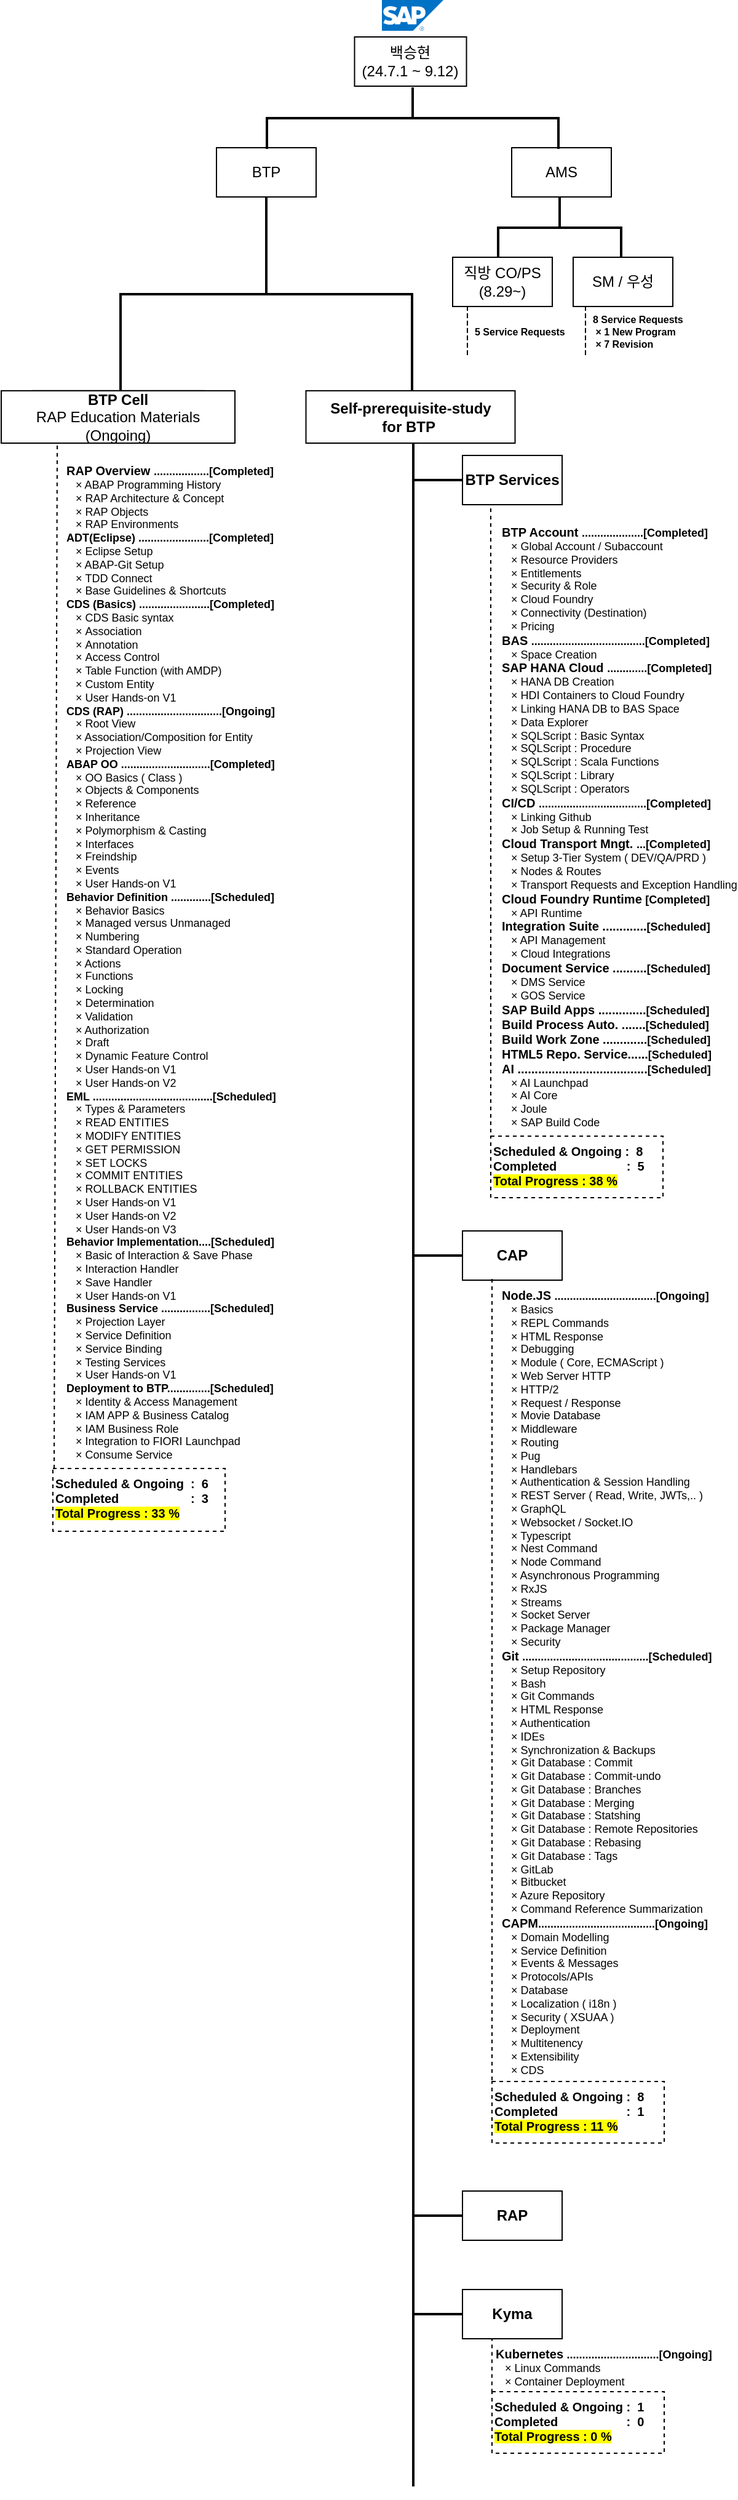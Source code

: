 <mxfile version="24.7.13">
  <diagram name="페이지-1" id="6aw2M1E4y64dNc1100PF">
    <mxGraphModel dx="1195" dy="643" grid="1" gridSize="10" guides="1" tooltips="1" connect="1" arrows="1" fold="1" page="1" pageScale="1" pageWidth="827" pageHeight="1169" math="0" shadow="0">
      <root>
        <mxCell id="0" />
        <mxCell id="1" parent="0" />
        <mxCell id="C9ntUFuA4X-yzAEyJdpu-21" value="백승현&lt;br&gt;(24.7.1 ~ 9.12)" style="html=1;whiteSpace=wrap;" parent="1" vertex="1">
          <mxGeometry x="352.25" y="90" width="91" height="40" as="geometry" />
        </mxCell>
        <mxCell id="C9ntUFuA4X-yzAEyJdpu-23" value="AMS" style="html=1;whiteSpace=wrap;" parent="1" vertex="1">
          <mxGeometry x="480" y="180" width="81" height="40" as="geometry" />
        </mxCell>
        <mxCell id="C9ntUFuA4X-yzAEyJdpu-24" value="BTP" style="html=1;whiteSpace=wrap;" parent="1" vertex="1">
          <mxGeometry x="240" y="180" width="81" height="40" as="geometry" />
        </mxCell>
        <mxCell id="C9ntUFuA4X-yzAEyJdpu-25" value="" style="strokeWidth=2;html=1;shape=mxgraph.flowchart.annotation_2;align=left;labelPosition=right;pointerEvents=1;rotation=90;" parent="1" vertex="1">
          <mxGeometry x="374.5" y="37.5" width="50" height="237" as="geometry" />
        </mxCell>
        <mxCell id="C9ntUFuA4X-yzAEyJdpu-28" value="" style="strokeWidth=2;html=1;shape=mxgraph.flowchart.annotation_2;align=left;labelPosition=right;pointerEvents=1;rotation=90;" parent="1" vertex="1">
          <mxGeometry x="494" y="195" width="50" height="100" as="geometry" />
        </mxCell>
        <mxCell id="C9ntUFuA4X-yzAEyJdpu-29" value="직방 CO/PS&lt;br&gt;(8.29~)" style="html=1;whiteSpace=wrap;" parent="1" vertex="1">
          <mxGeometry x="432" y="269" width="81" height="40" as="geometry" />
        </mxCell>
        <mxCell id="C9ntUFuA4X-yzAEyJdpu-30" value="SM / 우성" style="html=1;whiteSpace=wrap;" parent="1" vertex="1">
          <mxGeometry x="530" y="269" width="81" height="40" as="geometry" />
        </mxCell>
        <mxCell id="C9ntUFuA4X-yzAEyJdpu-40" value="" style="strokeWidth=2;html=1;shape=mxgraph.flowchart.annotation_2;align=left;labelPosition=right;pointerEvents=1;rotation=90;points=[[0,0.5,0,0,0],[0.5,0,0,0,0],[0.5,0.5,0,0,0],[0.5,1,0,0,0],[1,0,0,0,0],[1,1,0,0,0]];" parent="1" vertex="1">
          <mxGeometry x="201.44" y="180.44" width="158.12" height="237" as="geometry" />
        </mxCell>
        <mxCell id="C9ntUFuA4X-yzAEyJdpu-41" value="&lt;b&gt;BTP Cell&lt;/b&gt;&lt;br&gt;RAP Education Materials" style="html=1;whiteSpace=wrap;" parent="1" vertex="1">
          <mxGeometry x="90" y="377.44" width="140" height="40" as="geometry" />
        </mxCell>
        <mxCell id="C9ntUFuA4X-yzAEyJdpu-44" value="5 Service Requests" style="shape=partialRectangle;fillColor=none;align=left;verticalAlign=middle;strokeColor=none;spacingLeft=34;rotatable=0;points=[[0,0.5],[1,0.5]];portConstraint=eastwest;dropTarget=0;fontSize=8;fontStyle=1" parent="1" vertex="1">
          <mxGeometry x="414" y="309" width="90" height="41" as="geometry" />
        </mxCell>
        <mxCell id="C9ntUFuA4X-yzAEyJdpu-45" value="" style="shape=partialRectangle;top=0;left=0;bottom=0;fillColor=none;stokeWidth=1;dashed=1;align=left;verticalAlign=middle;spacingLeft=4;spacingRight=4;overflow=hidden;rotatable=0;points=[];portConstraint=eastwest;part=1;" parent="C9ntUFuA4X-yzAEyJdpu-44" vertex="1" connectable="0">
          <mxGeometry width="30" height="41" as="geometry" />
        </mxCell>
        <mxCell id="C9ntUFuA4X-yzAEyJdpu-46" value="8 Service Requests &#xa; × 1 New Program&#xa; × 7 Revision" style="shape=partialRectangle;fillColor=none;align=left;verticalAlign=middle;strokeColor=none;spacingLeft=34;rotatable=0;points=[[0,0.5],[1,0.5]];portConstraint=eastwest;dropTarget=0;fontSize=8;fontStyle=1" parent="1" vertex="1">
          <mxGeometry x="510" y="309" width="90" height="41" as="geometry" />
        </mxCell>
        <mxCell id="C9ntUFuA4X-yzAEyJdpu-47" value="" style="shape=partialRectangle;top=0;left=0;bottom=0;fillColor=none;stokeWidth=1;dashed=1;align=left;verticalAlign=middle;spacingLeft=4;spacingRight=4;overflow=hidden;rotatable=0;points=[];portConstraint=eastwest;part=1;" parent="C9ntUFuA4X-yzAEyJdpu-46" vertex="1" connectable="0">
          <mxGeometry width="30" height="41" as="geometry" />
        </mxCell>
        <mxCell id="C9ntUFuA4X-yzAEyJdpu-54" value="" style="endArrow=none;dashed=1;html=1;strokeWidth=1;rounded=0;entryX=0.352;entryY=0.096;entryDx=0;entryDy=0;entryPerimeter=0;" parent="1" edge="1">
          <mxGeometry width="50" height="50" relative="1" as="geometry">
            <mxPoint x="108" y="1253.013" as="sourcePoint" />
            <mxPoint x="110.65" y="380.0" as="targetPoint" />
          </mxGeometry>
        </mxCell>
        <mxCell id="C9ntUFuA4X-yzAEyJdpu-55" value="&lt;span style=&quot;font-size: 10px; text-wrap: nowrap;&quot;&gt;&lt;b&gt;RAP Overview&amp;nbsp;&lt;/b&gt;&lt;/span&gt;&lt;span style=&quot;text-wrap: nowrap; background-color: initial;&quot;&gt;&lt;b&gt;..................[Completed&lt;/b&gt;&lt;/span&gt;&lt;span style=&quot;text-wrap: nowrap; background-color: initial;&quot;&gt;&lt;b&gt;]&lt;/b&gt;&lt;/span&gt;&lt;span style=&quot;font-size: 9px; text-wrap: nowrap;&quot;&gt;&lt;b&gt;&amp;nbsp;&lt;/b&gt; &amp;nbsp;&lt;br&gt;&amp;nbsp; &amp;nbsp;× ABAP Programming History&lt;/span&gt;&lt;br style=&quot;padding: 0px; margin: 0px; font-size: 9px; text-wrap: nowrap;&quot;&gt;&lt;span style=&quot;font-size: 9px; text-wrap: nowrap;&quot;&gt;&amp;nbsp; &amp;nbsp;× RAP Architecture &amp;amp; Concept&lt;br&gt;&lt;/span&gt;&lt;div&gt;&lt;span style=&quot;text-wrap: nowrap; background-color: initial;&quot;&gt;&amp;nbsp; &amp;nbsp;×&lt;/span&gt;&lt;span style=&quot;text-wrap: nowrap; background-color: initial;&quot;&gt;&amp;nbsp;RAP Objects&lt;/span&gt;&lt;span style=&quot;font-size: 9px; text-wrap: nowrap;&quot;&gt;&amp;nbsp;&lt;br&gt;&lt;/span&gt;&lt;span style=&quot;text-wrap: nowrap;&quot;&gt;&amp;nbsp; &amp;nbsp;× RAP Environments&lt;/span&gt;&lt;span style=&quot;font-size: 9px; text-wrap: nowrap;&quot;&gt;&amp;nbsp;&lt;br&gt;&lt;b&gt;ADT(Eclipse)&amp;nbsp;&lt;/b&gt;&lt;/span&gt;&lt;span style=&quot;text-wrap: nowrap; background-color: initial;&quot;&gt;&lt;b&gt;.......................[Completed&lt;/b&gt;&lt;/span&gt;&lt;span style=&quot;text-wrap: nowrap; background-color: initial;&quot;&gt;&lt;b&gt;]&lt;/b&gt;&lt;/span&gt;&lt;span style=&quot;font-size: 9px; text-wrap: nowrap;&quot;&gt;&lt;br&gt;&lt;/span&gt;&lt;span style=&quot;text-wrap: nowrap; background-color: initial;&quot;&gt;&amp;nbsp; &amp;nbsp;×&lt;/span&gt;&lt;span style=&quot;text-wrap: nowrap; background-color: initial;&quot;&gt;&amp;nbsp;Eclipse Setup&lt;/span&gt;&lt;span style=&quot;text-wrap: nowrap;&quot;&gt;&lt;br&gt;&lt;/span&gt;&lt;span style=&quot;text-wrap: nowrap;&quot;&gt;&amp;nbsp; &amp;nbsp;× ABAP-Git Setup&lt;br&gt;&lt;/span&gt;&lt;span style=&quot;text-wrap: nowrap; background-color: initial;&quot;&gt;&amp;nbsp; &amp;nbsp;×&lt;/span&gt;&lt;span style=&quot;text-wrap: nowrap; background-color: initial;&quot;&gt;&amp;nbsp;TDD Connect&lt;br&gt;&lt;/span&gt;&lt;span style=&quot;text-wrap: nowrap; background-color: initial;&quot;&gt;&amp;nbsp; &amp;nbsp;×&lt;/span&gt;&lt;span style=&quot;text-wrap: nowrap; background-color: initial;&quot;&gt;&amp;nbsp;Base Guidelines &amp;amp; Shortcuts&lt;/span&gt;&lt;span style=&quot;font-size: 9px; text-wrap: nowrap;&quot;&gt;&lt;br&gt;&lt;/span&gt;&lt;/div&gt;&lt;div&gt;&lt;span style=&quot;text-wrap: nowrap;&quot;&gt;&lt;b&gt;CDS (Basics)&amp;nbsp;&lt;/b&gt;&lt;/span&gt;&lt;span style=&quot;background-color: initial; text-wrap: nowrap;&quot;&gt;&lt;b&gt;.......................[Completed&lt;/b&gt;&lt;/span&gt;&lt;span style=&quot;background-color: initial; text-wrap: nowrap;&quot;&gt;&lt;b&gt;]&lt;/b&gt;&lt;/span&gt;&lt;span style=&quot;text-wrap: nowrap; background-color: initial;&quot;&gt;&lt;br&gt;&lt;/span&gt;&lt;/div&gt;&lt;div&gt;&lt;span style=&quot;text-wrap: nowrap; background-color: initial;&quot;&gt;&amp;nbsp; &amp;nbsp;×&amp;nbsp;&lt;/span&gt;&lt;span style=&quot;background-color: initial; text-wrap: nowrap;&quot;&gt;CDS Basic syntax&lt;/span&gt;&lt;/div&gt;&lt;div&gt;&lt;span style=&quot;text-wrap: nowrap; background-color: initial;&quot;&gt;&amp;nbsp; &amp;nbsp;×&lt;/span&gt;&lt;span style=&quot;text-wrap: nowrap; background-color: initial;&quot;&gt;&amp;nbsp;Association&lt;/span&gt;&lt;span style=&quot;text-wrap: nowrap; background-color: initial;&quot;&gt;&lt;br&gt;&lt;/span&gt;&lt;/div&gt;&lt;div&gt;&lt;span style=&quot;text-wrap: nowrap; background-color: initial;&quot;&gt;&amp;nbsp; &amp;nbsp;×&lt;/span&gt;&lt;span style=&quot;text-wrap: nowrap; background-color: initial;&quot;&gt;&amp;nbsp;Annotation&lt;/span&gt;&lt;span style=&quot;text-wrap: nowrap; background-color: initial;&quot;&gt;&lt;br&gt;&lt;/span&gt;&lt;/div&gt;&lt;div&gt;&lt;span style=&quot;text-wrap: nowrap; background-color: initial;&quot;&gt;&amp;nbsp; &amp;nbsp;×&lt;/span&gt;&lt;span style=&quot;text-wrap: nowrap; background-color: initial;&quot;&gt;&amp;nbsp;Access Control&lt;/span&gt;&lt;span style=&quot;text-wrap: nowrap; background-color: initial;&quot;&gt;&lt;br&gt;&lt;/span&gt;&lt;/div&gt;&lt;div&gt;&lt;span style=&quot;text-wrap: nowrap; background-color: initial;&quot;&gt;&amp;nbsp; &amp;nbsp;×&lt;/span&gt;&lt;span style=&quot;text-wrap: nowrap; background-color: initial;&quot;&gt;&amp;nbsp;Table Function (with AMDP)&lt;/span&gt;&lt;span style=&quot;text-wrap: nowrap; background-color: initial;&quot;&gt;&lt;br&gt;&lt;/span&gt;&lt;/div&gt;&lt;div&gt;&lt;span style=&quot;text-wrap: nowrap; background-color: initial;&quot;&gt;&amp;nbsp; &amp;nbsp;×&lt;/span&gt;&lt;span style=&quot;text-wrap: nowrap; background-color: initial;&quot;&gt;&amp;nbsp;Custom Entity&lt;/span&gt;&lt;span style=&quot;text-wrap: nowrap; background-color: initial;&quot;&gt;&lt;br&gt;&lt;/span&gt;&lt;/div&gt;&lt;div&gt;&lt;span style=&quot;text-wrap: nowrap;&quot;&gt;&amp;nbsp; &amp;nbsp;× User Hands-on V1&lt;/span&gt;&lt;span style=&quot;text-wrap: nowrap; background-color: initial;&quot;&gt;&lt;br&gt;&lt;/span&gt;&lt;/div&gt;&lt;div&gt;&lt;span style=&quot;text-wrap: nowrap;&quot;&gt;&lt;b&gt;CDS (RAP)&amp;nbsp;&lt;/b&gt;&lt;/span&gt;&lt;span style=&quot;background-color: initial; text-wrap: nowrap;&quot;&gt;&lt;b&gt;...............................[Ongoing&lt;/b&gt;&lt;/span&gt;&lt;span style=&quot;background-color: initial; text-wrap: nowrap;&quot;&gt;&lt;b&gt;]&lt;/b&gt;&lt;/span&gt;&lt;span style=&quot;text-wrap: nowrap; background-color: initial;&quot;&gt;&lt;br&gt;&lt;/span&gt;&lt;/div&gt;&lt;div&gt;&lt;span style=&quot;text-wrap: nowrap;&quot;&gt;&amp;nbsp; &amp;nbsp;× Root View&lt;/span&gt;&lt;span style=&quot;text-wrap: nowrap;&quot;&gt;&lt;br&gt;&lt;/span&gt;&lt;/div&gt;&lt;div&gt;&lt;span style=&quot;text-wrap: nowrap;&quot;&gt;&amp;nbsp; &amp;nbsp;× Association/Composition for Entity&lt;/span&gt;&lt;span style=&quot;text-wrap: nowrap;&quot;&gt;&lt;br&gt;&lt;/span&gt;&lt;/div&gt;&lt;div&gt;&lt;span style=&quot;text-wrap: nowrap;&quot;&gt;&amp;nbsp; &amp;nbsp;× Projection View&lt;/span&gt;&lt;/div&gt;&lt;div&gt;&lt;span style=&quot;text-wrap: nowrap;&quot;&gt;&lt;b&gt;ABAP OO&amp;nbsp;&lt;/b&gt;&lt;/span&gt;&lt;span style=&quot;background-color: initial; text-wrap: nowrap;&quot;&gt;&lt;b&gt;.............................[Completed&lt;/b&gt;&lt;/span&gt;&lt;span style=&quot;background-color: initial; text-wrap: nowrap;&quot;&gt;&lt;b&gt;]&lt;/b&gt;&lt;/span&gt;&lt;/div&gt;&lt;div&gt;&lt;span style=&quot;text-wrap: nowrap;&quot;&gt;&amp;nbsp; &amp;nbsp;× OO Basics ( Class )&lt;/span&gt;&lt;/div&gt;&lt;div&gt;&lt;span style=&quot;text-wrap: nowrap;&quot;&gt;&amp;nbsp; &amp;nbsp;× Objects &amp;amp; Components&lt;/span&gt;&lt;span style=&quot;text-wrap: nowrap;&quot;&gt;&lt;br&gt;&lt;/span&gt;&lt;/div&gt;&lt;div&gt;&lt;span style=&quot;text-wrap: nowrap;&quot;&gt;&amp;nbsp; &amp;nbsp;× Reference&lt;/span&gt;&lt;span style=&quot;text-wrap: nowrap;&quot;&gt;&lt;br&gt;&lt;/span&gt;&lt;/div&gt;&lt;div&gt;&lt;span style=&quot;text-wrap: nowrap;&quot;&gt;&amp;nbsp; &amp;nbsp;× Inheritance&lt;/span&gt;&lt;span style=&quot;text-wrap: nowrap;&quot;&gt;&lt;br&gt;&lt;/span&gt;&lt;/div&gt;&lt;div&gt;&lt;span style=&quot;text-wrap: nowrap;&quot;&gt;&amp;nbsp; &amp;nbsp;× Polymorphism &amp;amp; Casting&lt;/span&gt;&lt;span style=&quot;text-wrap: nowrap;&quot;&gt;&lt;br&gt;&lt;/span&gt;&lt;/div&gt;&lt;div&gt;&lt;span style=&quot;text-wrap: nowrap;&quot;&gt;&amp;nbsp; &amp;nbsp;× Interfaces&lt;/span&gt;&lt;span style=&quot;text-wrap: nowrap;&quot;&gt;&lt;br&gt;&lt;/span&gt;&lt;/div&gt;&lt;div&gt;&lt;span style=&quot;text-wrap: nowrap;&quot;&gt;&amp;nbsp; &amp;nbsp;× Freindship&lt;/span&gt;&lt;span style=&quot;text-wrap: nowrap;&quot;&gt;&lt;br&gt;&lt;/span&gt;&lt;/div&gt;&lt;div&gt;&lt;span style=&quot;text-wrap: nowrap;&quot;&gt;&amp;nbsp; &amp;nbsp;× Events&lt;/span&gt;&lt;/div&gt;&lt;div&gt;&lt;span style=&quot;text-wrap: nowrap;&quot;&gt;&amp;nbsp; &amp;nbsp;× User Hands-on V1&lt;/span&gt;&lt;span style=&quot;text-wrap: nowrap;&quot;&gt;&lt;br&gt;&lt;/span&gt;&lt;/div&gt;&lt;div&gt;&lt;span style=&quot;text-wrap: nowrap;&quot;&gt;&lt;b&gt;Behavior Definition .............[&lt;/b&gt;&lt;/span&gt;&lt;b style=&quot;text-wrap: nowrap;&quot;&gt;Scheduled&lt;/b&gt;&lt;span style=&quot;text-wrap: nowrap;&quot;&gt;&lt;b&gt;]&lt;/b&gt;&lt;/span&gt;&lt;/div&gt;&lt;div&gt;&lt;span style=&quot;text-wrap: nowrap;&quot;&gt;&amp;nbsp; &amp;nbsp;× Behavior Basics&amp;nbsp;&lt;/span&gt;&lt;span style=&quot;text-wrap: nowrap;&quot;&gt;&lt;br&gt;&lt;/span&gt;&lt;/div&gt;&lt;div&gt;&lt;span style=&quot;text-wrap: nowrap;&quot;&gt;&amp;nbsp; &amp;nbsp;× Managed versus Unmanaged&lt;/span&gt;&lt;span style=&quot;text-wrap: nowrap;&quot;&gt;&lt;br&gt;&lt;/span&gt;&lt;/div&gt;&lt;div&gt;&lt;span style=&quot;text-wrap: nowrap;&quot;&gt;&amp;nbsp; &amp;nbsp;× Numbering&lt;/span&gt;&lt;/div&gt;&lt;div&gt;&lt;span style=&quot;text-wrap: nowrap;&quot;&gt;&amp;nbsp; &amp;nbsp;× Standard Operation&lt;/span&gt;&lt;span style=&quot;text-wrap: nowrap;&quot;&gt;&lt;br&gt;&lt;/span&gt;&lt;/div&gt;&lt;div&gt;&lt;span style=&quot;text-wrap: nowrap;&quot;&gt;&amp;nbsp; &amp;nbsp;× Actions&lt;/span&gt;&lt;span style=&quot;text-wrap: nowrap;&quot;&gt;&lt;br&gt;&lt;/span&gt;&lt;/div&gt;&lt;div&gt;&lt;span style=&quot;text-wrap: nowrap;&quot;&gt;&amp;nbsp; &amp;nbsp;× Functions&lt;/span&gt;&lt;span style=&quot;text-wrap: nowrap;&quot;&gt;&lt;br&gt;&lt;/span&gt;&lt;/div&gt;&lt;div&gt;&lt;span style=&quot;text-wrap: nowrap;&quot;&gt;&amp;nbsp; &amp;nbsp;× Locking&lt;/span&gt;&lt;span style=&quot;text-wrap: nowrap;&quot;&gt;&lt;br&gt;&lt;/span&gt;&lt;/div&gt;&lt;div&gt;&lt;span style=&quot;text-wrap: nowrap;&quot;&gt;&amp;nbsp; &amp;nbsp;× Determination&lt;/span&gt;&lt;span style=&quot;text-wrap: nowrap;&quot;&gt;&lt;br&gt;&lt;/span&gt;&lt;/div&gt;&lt;div&gt;&lt;span style=&quot;text-wrap: nowrap;&quot;&gt;&amp;nbsp; &amp;nbsp;× Validation&lt;/span&gt;&lt;span style=&quot;text-wrap: nowrap;&quot;&gt;&lt;br&gt;&lt;/span&gt;&lt;/div&gt;&lt;div&gt;&lt;span style=&quot;text-wrap: nowrap;&quot;&gt;&amp;nbsp; &amp;nbsp;× Authorization&lt;/span&gt;&lt;span style=&quot;text-wrap: nowrap;&quot;&gt;&lt;br&gt;&lt;/span&gt;&lt;/div&gt;&lt;div&gt;&lt;span style=&quot;text-wrap: nowrap;&quot;&gt;&amp;nbsp; &amp;nbsp;× Draft&lt;/span&gt;&lt;span style=&quot;text-wrap: nowrap;&quot;&gt;&lt;br&gt;&lt;/span&gt;&lt;/div&gt;&lt;div&gt;&lt;span style=&quot;text-wrap: nowrap;&quot;&gt;&amp;nbsp; &amp;nbsp;× Dynamic Feature Control&lt;/span&gt;&lt;span style=&quot;text-wrap: nowrap;&quot;&gt;&lt;br&gt;&lt;/span&gt;&lt;/div&gt;&lt;div&gt;&lt;span style=&quot;text-wrap: nowrap;&quot;&gt;&amp;nbsp; &amp;nbsp;× User Hands-on V1&lt;/span&gt;&lt;span style=&quot;text-wrap: nowrap;&quot;&gt;&lt;br&gt;&lt;/span&gt;&lt;/div&gt;&lt;div&gt;&lt;span style=&quot;text-wrap: nowrap;&quot;&gt;&amp;nbsp; &amp;nbsp;× User Hands-on V2&lt;/span&gt;&lt;span style=&quot;text-wrap: nowrap;&quot;&gt;&lt;br&gt;&lt;/span&gt;&lt;/div&gt;&lt;div&gt;&lt;b style=&quot;text-wrap: nowrap;&quot;&gt;EML .......................................[Scheduled]&lt;/b&gt;&lt;span style=&quot;text-wrap: nowrap;&quot;&gt;&lt;br&gt;&lt;/span&gt;&lt;/div&gt;&lt;div&gt;&lt;span style=&quot;text-wrap: nowrap;&quot;&gt;&amp;nbsp; &amp;nbsp;× Types &amp;amp; Parameters&lt;/span&gt;&lt;span style=&quot;text-wrap: nowrap;&quot;&gt;&lt;br&gt;&lt;/span&gt;&lt;/div&gt;&lt;div&gt;&lt;span style=&quot;text-wrap: nowrap;&quot;&gt;&amp;nbsp; &amp;nbsp;× READ ENTITIES&lt;/span&gt;&lt;span style=&quot;text-wrap: nowrap;&quot;&gt;&lt;br&gt;&lt;/span&gt;&lt;/div&gt;&lt;div&gt;&lt;span style=&quot;text-wrap: nowrap;&quot;&gt;&amp;nbsp; &amp;nbsp;× MODIFY ENTITIES&lt;/span&gt;&lt;span style=&quot;text-wrap: nowrap;&quot;&gt;&lt;br&gt;&lt;/span&gt;&lt;/div&gt;&lt;div&gt;&lt;span style=&quot;text-wrap: nowrap;&quot;&gt;&amp;nbsp; &amp;nbsp;× GET PERMISSION&amp;nbsp;&lt;/span&gt;&lt;span style=&quot;text-wrap: nowrap;&quot;&gt;&lt;br&gt;&lt;/span&gt;&lt;/div&gt;&lt;div&gt;&lt;span style=&quot;text-wrap: nowrap;&quot;&gt;&amp;nbsp; &amp;nbsp;× SET LOCKS&amp;nbsp;&lt;/span&gt;&lt;span style=&quot;text-wrap: nowrap;&quot;&gt;&lt;br&gt;&lt;/span&gt;&lt;/div&gt;&lt;div&gt;&lt;span style=&quot;text-wrap: nowrap;&quot;&gt;&amp;nbsp; &amp;nbsp;× COMMIT ENTITIES&lt;/span&gt;&lt;span style=&quot;text-wrap: nowrap;&quot;&gt;&lt;br&gt;&lt;/span&gt;&lt;/div&gt;&lt;div&gt;&lt;span style=&quot;text-wrap: nowrap;&quot;&gt;&amp;nbsp; &amp;nbsp;× ROLLBACK ENTITIES&lt;/span&gt;&lt;span style=&quot;text-wrap: nowrap;&quot;&gt;&lt;br&gt;&lt;/span&gt;&lt;/div&gt;&lt;div&gt;&lt;span style=&quot;text-wrap: nowrap;&quot;&gt;&amp;nbsp; &amp;nbsp;× User Hands-on V1&lt;/span&gt;&lt;span style=&quot;text-wrap: nowrap;&quot;&gt;&lt;br&gt;&lt;/span&gt;&lt;/div&gt;&lt;div&gt;&lt;span style=&quot;text-wrap: nowrap;&quot;&gt;&amp;nbsp; &amp;nbsp;× User Hands-on V2&lt;/span&gt;&lt;/div&gt;&lt;div&gt;&lt;span style=&quot;text-wrap: nowrap; background-color: initial;&quot;&gt;&amp;nbsp; &amp;nbsp;× User Hands-on V3&lt;/span&gt;&lt;/div&gt;&lt;div&gt;&lt;div&gt;&lt;b style=&quot;text-wrap: nowrap;&quot;&gt;Behavior Implementation....[Scheduled]&lt;/b&gt;&lt;span style=&quot;text-wrap: nowrap;&quot;&gt;&lt;br&gt;&lt;/span&gt;&lt;/div&gt;&lt;div&gt;&lt;span style=&quot;text-wrap: nowrap;&quot;&gt;&amp;nbsp; &amp;nbsp;× Basic of Interaction &amp;amp; Save Phase&amp;nbsp;&lt;/span&gt;&lt;/div&gt;&lt;/div&gt;&lt;div&gt;&lt;span style=&quot;text-wrap: nowrap;&quot;&gt;&amp;nbsp; &amp;nbsp;× Interaction Handler&amp;nbsp;&lt;/span&gt;&lt;span style=&quot;text-wrap: nowrap;&quot;&gt;&lt;br&gt;&lt;/span&gt;&lt;/div&gt;&lt;div&gt;&lt;span style=&quot;text-wrap: nowrap;&quot;&gt;&amp;nbsp; &amp;nbsp;× Save Handler&lt;/span&gt;&lt;span style=&quot;text-wrap: nowrap;&quot;&gt;&lt;br&gt;&lt;/span&gt;&lt;/div&gt;&lt;div&gt;&lt;span style=&quot;text-wrap: nowrap;&quot;&gt;&amp;nbsp; &amp;nbsp;× User Hands-on V1&lt;/span&gt;&lt;span style=&quot;text-wrap: nowrap;&quot;&gt;&lt;br&gt;&lt;/span&gt;&lt;/div&gt;&lt;div&gt;&lt;div&gt;&lt;div&gt;&lt;b style=&quot;text-wrap: nowrap;&quot;&gt;Business Service ................[Scheduled]&lt;/b&gt;&lt;span style=&quot;text-wrap: nowrap;&quot;&gt;&lt;br&gt;&lt;/span&gt;&lt;/div&gt;&lt;div&gt;&lt;span style=&quot;text-wrap: nowrap;&quot;&gt;&amp;nbsp; &amp;nbsp;× Projection Layer&amp;nbsp;&lt;/span&gt;&lt;/div&gt;&lt;/div&gt;&lt;/div&gt;&lt;div&gt;&lt;span style=&quot;text-wrap: nowrap;&quot;&gt;&amp;nbsp; &amp;nbsp;× Service Definition&lt;/span&gt;&lt;span style=&quot;text-wrap: nowrap;&quot;&gt;&lt;br&gt;&lt;/span&gt;&lt;/div&gt;&lt;div&gt;&lt;span style=&quot;text-wrap: nowrap;&quot;&gt;&amp;nbsp; &amp;nbsp;× Service Binding&lt;/span&gt;&lt;span style=&quot;text-wrap: nowrap;&quot;&gt;&lt;br&gt;&lt;/span&gt;&lt;/div&gt;&lt;div&gt;&lt;span style=&quot;text-wrap: nowrap;&quot;&gt;&amp;nbsp; &amp;nbsp;× Testing Services&lt;/span&gt;&lt;br&gt;&lt;/div&gt;&lt;div&gt;&lt;span style=&quot;text-wrap: nowrap;&quot;&gt;&amp;nbsp; &amp;nbsp;× User Hands-on V1&lt;/span&gt;&lt;span style=&quot;text-wrap: nowrap;&quot;&gt;&lt;br&gt;&lt;/span&gt;&lt;/div&gt;&lt;div&gt;&lt;b style=&quot;text-wrap: nowrap;&quot;&gt;Deployment to BTP..............[Scheduled]&lt;/b&gt;&lt;span style=&quot;text-wrap: nowrap;&quot;&gt;&lt;br&gt;&lt;/span&gt;&lt;/div&gt;&lt;div&gt;&lt;span style=&quot;text-wrap: nowrap;&quot;&gt;&amp;nbsp;&amp;nbsp;&lt;/span&gt;&lt;span style=&quot;text-wrap: nowrap; background-color: initial;&quot;&gt;&amp;nbsp;× Identity &amp;amp; Access Management&lt;/span&gt;&lt;span style=&quot;text-wrap: nowrap;&quot;&gt;&lt;br&gt;&lt;/span&gt;&lt;/div&gt;&lt;div&gt;&lt;span style=&quot;text-wrap: nowrap;&quot;&gt;&amp;nbsp; &amp;nbsp;× IAM APP &amp;amp; Business Catalog&lt;/span&gt;&lt;span style=&quot;text-wrap: nowrap;&quot;&gt;&lt;br&gt;&lt;/span&gt;&lt;/div&gt;&lt;div&gt;&lt;span style=&quot;text-wrap: nowrap;&quot;&gt;&amp;nbsp; &amp;nbsp;× IAM Business Role&lt;/span&gt;&lt;span style=&quot;text-wrap: nowrap;&quot;&gt;&lt;br&gt;&lt;/span&gt;&lt;/div&gt;&lt;div&gt;&lt;span style=&quot;text-wrap: nowrap;&quot;&gt;&amp;nbsp; &amp;nbsp;× Integration to FIORI Launchpad&lt;/span&gt;&lt;/div&gt;&lt;div&gt;&lt;span style=&quot;text-wrap: nowrap;&quot;&gt;&amp;nbsp; &amp;nbsp;× Consume Service&lt;/span&gt;&lt;span style=&quot;text-wrap: nowrap;&quot;&gt;&lt;br&gt;&lt;/span&gt;&lt;/div&gt;" style="text;html=1;align=left;verticalAlign=top;whiteSpace=wrap;rounded=0;fontSize=9;" parent="1" vertex="1">
          <mxGeometry x="115.97" y="430" width="170" height="820" as="geometry" />
        </mxCell>
        <mxCell id="C9ntUFuA4X-yzAEyJdpu-59" value="&lt;b&gt;BTP Cell&lt;/b&gt;&lt;br&gt;RAP Education Materials (Ongoing)" style="html=1;whiteSpace=wrap;" parent="1" vertex="1">
          <mxGeometry x="65" y="377.44" width="190" height="42.56" as="geometry" />
        </mxCell>
        <mxCell id="C9ntUFuA4X-yzAEyJdpu-42" value="&lt;b&gt;Self-prerequisite-study &lt;br&gt;for BTP&amp;nbsp;&lt;/b&gt;" style="html=1;whiteSpace=wrap;" parent="1" vertex="1">
          <mxGeometry x="312.75" y="377.44" width="170" height="42.56" as="geometry" />
        </mxCell>
        <mxCell id="N-IlC6iHk4Ezfcukmt0L-5" value="" style="endArrow=none;html=1;rounded=0;fontSize=16;strokeWidth=2;" edge="1" parent="1">
          <mxGeometry width="50" height="50" relative="1" as="geometry">
            <mxPoint x="400" y="2080" as="sourcePoint" />
            <mxPoint x="400" y="420" as="targetPoint" />
          </mxGeometry>
        </mxCell>
        <mxCell id="N-IlC6iHk4Ezfcukmt0L-7" value="" style="endArrow=none;html=1;rounded=0;fontSize=16;strokeWidth=2;" edge="1" parent="1">
          <mxGeometry width="50" height="50" relative="1" as="geometry">
            <mxPoint x="400" y="450" as="sourcePoint" />
            <mxPoint x="440" y="450" as="targetPoint" />
          </mxGeometry>
        </mxCell>
        <mxCell id="N-IlC6iHk4Ezfcukmt0L-10" value="&lt;b&gt;BTP Services&lt;/b&gt;" style="html=1;whiteSpace=wrap;" vertex="1" parent="1">
          <mxGeometry x="440" y="430" width="81" height="40" as="geometry" />
        </mxCell>
        <mxCell id="N-IlC6iHk4Ezfcukmt0L-13" value="" style="endArrow=none;dashed=1;html=1;strokeWidth=1;rounded=0;" edge="1" parent="1">
          <mxGeometry width="50" height="50" relative="1" as="geometry">
            <mxPoint x="463" y="980" as="sourcePoint" />
            <mxPoint x="463" y="470" as="targetPoint" />
          </mxGeometry>
        </mxCell>
        <mxCell id="N-IlC6iHk4Ezfcukmt0L-16" value="" style="endArrow=none;html=1;rounded=0;fontSize=16;strokeWidth=2;" edge="1" parent="1">
          <mxGeometry width="50" height="50" relative="1" as="geometry">
            <mxPoint x="400" y="1080" as="sourcePoint" />
            <mxPoint x="440" y="1080" as="targetPoint" />
          </mxGeometry>
        </mxCell>
        <mxCell id="N-IlC6iHk4Ezfcukmt0L-17" value="&lt;b&gt;CAP&lt;/b&gt;" style="html=1;whiteSpace=wrap;" vertex="1" parent="1">
          <mxGeometry x="440" y="1060" width="81" height="40" as="geometry" />
        </mxCell>
        <mxCell id="N-IlC6iHk4Ezfcukmt0L-18" value="&lt;span style=&quot;font-size: 10px; text-wrap: nowrap;&quot;&gt;&lt;b&gt;BTP Account&amp;nbsp;&lt;/b&gt;&lt;/span&gt;&lt;span style=&quot;text-wrap: nowrap; background-color: initial;&quot;&gt;&lt;b&gt;....................[Completed&lt;/b&gt;&lt;/span&gt;&lt;span style=&quot;text-wrap: nowrap; background-color: initial;&quot;&gt;&lt;b&gt;]&lt;/b&gt;&lt;/span&gt;&lt;span style=&quot;font-size: 9px; text-wrap: nowrap;&quot;&gt;&lt;b&gt;&amp;nbsp;&lt;/b&gt; &amp;nbsp;&lt;br&gt;&amp;nbsp; &amp;nbsp;× Global Account / Subaccount&lt;/span&gt;&lt;div&gt;&lt;span style=&quot;text-wrap: nowrap;&quot;&gt;&amp;nbsp; &amp;nbsp;× Resource Providers&lt;/span&gt;&lt;/div&gt;&lt;div&gt;&lt;span style=&quot;text-wrap: nowrap;&quot;&gt;&amp;nbsp; &amp;nbsp;× Entitlements&lt;/span&gt;&lt;span style=&quot;text-wrap: nowrap;&quot;&gt;&lt;br&gt;&lt;/span&gt;&lt;/div&gt;&lt;div&gt;&lt;span style=&quot;text-wrap: nowrap;&quot;&gt;&amp;nbsp; &amp;nbsp;× Security &amp;amp; Role&lt;/span&gt;&lt;span style=&quot;text-wrap: nowrap;&quot;&gt;&lt;br&gt;&lt;/span&gt;&lt;/div&gt;&lt;div&gt;&lt;span style=&quot;text-wrap: nowrap;&quot;&gt;&amp;nbsp; &amp;nbsp;× Cloud Foundry&amp;nbsp;&lt;/span&gt;&lt;span style=&quot;text-wrap: nowrap;&quot;&gt;&lt;br&gt;&lt;/span&gt;&lt;/div&gt;&lt;div&gt;&lt;span style=&quot;text-wrap: nowrap;&quot;&gt;&amp;nbsp; &amp;nbsp;× Connectivity (Destination)&lt;/span&gt;&lt;/div&gt;&lt;div&gt;&lt;span style=&quot;text-wrap: nowrap;&quot;&gt;&amp;nbsp; &amp;nbsp;× Pricing&amp;nbsp;&lt;/span&gt;&lt;span style=&quot;text-wrap: nowrap;&quot;&gt;&lt;br&gt;&lt;/span&gt;&lt;/div&gt;&lt;div&gt;&lt;span style=&quot;text-wrap: nowrap; font-size: 10px;&quot;&gt;&lt;b&gt;BAS&amp;nbsp;&lt;/b&gt;&lt;/span&gt;&lt;span style=&quot;text-wrap: nowrap; background-color: initial;&quot;&gt;&lt;b&gt;.....................................[Completed&lt;/b&gt;&lt;/span&gt;&lt;span style=&quot;text-wrap: nowrap; background-color: initial;&quot;&gt;&lt;b&gt;]&lt;/b&gt;&lt;/span&gt;&lt;span style=&quot;text-wrap: nowrap;&quot;&gt;&lt;b&gt;&amp;nbsp;&lt;/b&gt;&amp;nbsp;&amp;nbsp;&lt;br&gt;&amp;nbsp; &amp;nbsp;× Space Creation&amp;nbsp;&lt;/span&gt;&lt;/div&gt;&lt;span style=&quot;text-wrap: nowrap; font-size: 10px;&quot;&gt;&lt;b&gt;SAP HANA Cloud&amp;nbsp;&lt;/b&gt;&lt;/span&gt;&lt;span style=&quot;text-wrap: nowrap; background-color: initial;&quot;&gt;&lt;b&gt;.............[Completed&lt;/b&gt;&lt;/span&gt;&lt;span style=&quot;text-wrap: nowrap; background-color: initial;&quot;&gt;&lt;b&gt;]&lt;/b&gt;&lt;/span&gt;&lt;span style=&quot;text-wrap: nowrap;&quot;&gt;&lt;b&gt;&amp;nbsp;&lt;/b&gt;&amp;nbsp;&amp;nbsp;&lt;br&gt;&lt;/span&gt;&lt;div&gt;&lt;span style=&quot;text-wrap: nowrap; background-color: initial;&quot;&gt;&amp;nbsp; &amp;nbsp;× HANA DB Creation&lt;/span&gt;&lt;/div&gt;&lt;div&gt;&lt;span style=&quot;text-wrap: nowrap; background-color: initial;&quot;&gt;&amp;nbsp; &amp;nbsp;× HDI Containers to Cloud Foundry&lt;/span&gt;&lt;/div&gt;&lt;div&gt;&lt;span style=&quot;text-wrap: nowrap; background-color: initial;&quot;&gt;&amp;nbsp; &amp;nbsp;× Linking HANA DB to BAS Space&lt;/span&gt;&lt;br&gt;&lt;/div&gt;&lt;div&gt;&lt;span style=&quot;text-wrap: nowrap;&quot;&gt;&amp;nbsp; &amp;nbsp;× Data Explorer&lt;/span&gt;&lt;span style=&quot;text-wrap: nowrap; background-color: initial;&quot;&gt;&lt;br&gt;&lt;/span&gt;&lt;/div&gt;&lt;div&gt;&lt;span style=&quot;text-wrap: nowrap;&quot;&gt;&amp;nbsp; &amp;nbsp;× SQLScript : Basic Syntax&lt;/span&gt;&lt;span style=&quot;text-wrap: nowrap;&quot;&gt;&lt;br&gt;&lt;/span&gt;&lt;/div&gt;&lt;div&gt;&lt;span style=&quot;text-wrap: nowrap;&quot;&gt;&amp;nbsp; &amp;nbsp;× SQLScript : Procedure&lt;/span&gt;&lt;span style=&quot;text-wrap: nowrap;&quot;&gt;&lt;br&gt;&lt;/span&gt;&lt;/div&gt;&lt;div&gt;&lt;span style=&quot;text-wrap: nowrap;&quot;&gt;&amp;nbsp; &amp;nbsp;× SQLScript : Scala Functions&lt;/span&gt;&lt;span style=&quot;text-wrap: nowrap;&quot;&gt;&lt;br&gt;&lt;/span&gt;&lt;/div&gt;&lt;div&gt;&lt;span style=&quot;text-wrap: nowrap;&quot;&gt;&amp;nbsp; &amp;nbsp;× SQLScript : Library&lt;/span&gt;&lt;span style=&quot;text-wrap: nowrap;&quot;&gt;&lt;br&gt;&lt;/span&gt;&lt;/div&gt;&lt;div&gt;&lt;span style=&quot;text-wrap: nowrap;&quot;&gt;&amp;nbsp; &amp;nbsp;× SQLScript : Operators&lt;/span&gt;&lt;span style=&quot;text-wrap: nowrap;&quot;&gt;&lt;br&gt;&lt;/span&gt;&lt;/div&gt;&lt;div&gt;&lt;span style=&quot;text-wrap: nowrap; font-size: 10px;&quot;&gt;&lt;b&gt;CI/CD &lt;/b&gt;&lt;/span&gt;&lt;span style=&quot;text-wrap: nowrap; background-color: initial;&quot;&gt;&lt;b&gt;...................................[Completed&lt;/b&gt;&lt;/span&gt;&lt;span style=&quot;text-wrap: nowrap; background-color: initial;&quot;&gt;&lt;b&gt;]&lt;/b&gt;&lt;/span&gt;&lt;/div&gt;&lt;div&gt;&lt;span style=&quot;text-wrap: nowrap; background-color: initial;&quot;&gt;&amp;nbsp; &amp;nbsp;× Linking Github&lt;/span&gt;&lt;/div&gt;&lt;div&gt;&lt;span style=&quot;text-wrap: nowrap; background-color: initial;&quot;&gt;&amp;nbsp; &amp;nbsp;× Job Setup &amp;amp; Running Test&lt;/span&gt;&lt;/div&gt;&lt;div&gt;&lt;div&gt;&lt;span style=&quot;text-wrap: nowrap; font-size: 10px;&quot;&gt;&lt;b&gt;Cloud Transport Mngt.&amp;nbsp;&lt;/b&gt;&lt;/span&gt;&lt;span style=&quot;text-wrap: nowrap; background-color: initial;&quot;&gt;&lt;b&gt;...[Completed&lt;/b&gt;&lt;/span&gt;&lt;span style=&quot;text-wrap: nowrap; background-color: initial;&quot;&gt;&lt;b&gt;]&lt;/b&gt;&lt;/span&gt;&lt;/div&gt;&lt;/div&gt;&lt;div&gt;&lt;div&gt;&lt;span style=&quot;text-wrap: nowrap; background-color: initial;&quot;&gt;&amp;nbsp; &amp;nbsp;× Setup 3-Tier System ( DEV/QA/PRD )&lt;/span&gt;&lt;/div&gt;&lt;div&gt;&lt;span style=&quot;text-wrap: nowrap; background-color: initial;&quot;&gt;&amp;nbsp; &amp;nbsp;× Nodes &amp;amp; Routes&lt;/span&gt;&lt;/div&gt;&lt;/div&gt;&lt;div&gt;&lt;span style=&quot;text-wrap: nowrap;&quot;&gt;&amp;nbsp; &amp;nbsp;× Transport Requests and Exception Handling&lt;/span&gt;&lt;span style=&quot;text-wrap: nowrap; background-color: initial;&quot;&gt;&lt;br&gt;&lt;/span&gt;&lt;/div&gt;&lt;div&gt;&lt;div&gt;&lt;span style=&quot;text-wrap: nowrap; font-size: 10px;&quot;&gt;&lt;b&gt;Cloud Foundry Runtime&amp;nbsp;&lt;/b&gt;&lt;/span&gt;&lt;span style=&quot;text-wrap: nowrap; background-color: initial;&quot;&gt;&lt;b&gt;[Completed&lt;/b&gt;&lt;/span&gt;&lt;span style=&quot;text-wrap: nowrap; background-color: initial;&quot;&gt;&lt;b&gt;]&lt;/b&gt;&lt;/span&gt;&lt;/div&gt;&lt;div&gt;&lt;span style=&quot;text-wrap: nowrap;&quot;&gt;&amp;nbsp; &amp;nbsp;× API Runtime&lt;/span&gt;&lt;span style=&quot;text-wrap: nowrap; background-color: initial;&quot;&gt;&lt;b&gt;&lt;br&gt;&lt;/b&gt;&lt;/span&gt;&lt;/div&gt;&lt;div&gt;&lt;div&gt;&lt;span style=&quot;text-wrap: nowrap; font-size: 10px;&quot;&gt;&lt;b&gt;Integration Suite .............&lt;/b&gt;&lt;/span&gt;&lt;span style=&quot;text-wrap: nowrap; background-color: initial;&quot;&gt;&lt;b&gt;[Scheduled&lt;/b&gt;&lt;/span&gt;&lt;span style=&quot;text-wrap: nowrap; background-color: initial;&quot;&gt;&lt;b&gt;]&lt;/b&gt;&lt;/span&gt;&lt;/div&gt;&lt;/div&gt;&lt;div&gt;&lt;span style=&quot;text-wrap: nowrap;&quot;&gt;&amp;nbsp; &amp;nbsp;× API Management&lt;/span&gt;&lt;span style=&quot;text-wrap: nowrap; background-color: initial;&quot;&gt;&lt;b&gt;&lt;br&gt;&lt;/b&gt;&lt;/span&gt;&lt;/div&gt;&lt;div&gt;&lt;span style=&quot;text-wrap: nowrap;&quot;&gt;&amp;nbsp; &amp;nbsp;× Cloud Integrations&lt;/span&gt;&lt;span style=&quot;text-wrap: nowrap;&quot;&gt;&lt;br&gt;&lt;/span&gt;&lt;/div&gt;&lt;div&gt;&lt;div&gt;&lt;span style=&quot;text-wrap: nowrap; font-size: 10px;&quot;&gt;&lt;b&gt;Document Service ..........&lt;/b&gt;&lt;/span&gt;&lt;span style=&quot;text-wrap: nowrap; background-color: initial;&quot;&gt;&lt;b&gt;[Scheduled&lt;/b&gt;&lt;/span&gt;&lt;span style=&quot;text-wrap: nowrap; background-color: initial;&quot;&gt;&lt;b&gt;]&lt;/b&gt;&lt;/span&gt;&lt;/div&gt;&lt;div&gt;&lt;span style=&quot;text-wrap: nowrap;&quot;&gt;&amp;nbsp; &amp;nbsp;× DMS Service&lt;/span&gt;&lt;/div&gt;&lt;/div&gt;&lt;div&gt;&lt;span style=&quot;text-wrap: nowrap;&quot;&gt;&amp;nbsp; &amp;nbsp;× GOS Service&lt;/span&gt;&lt;span style=&quot;text-wrap: nowrap;&quot;&gt;&lt;br&gt;&lt;/span&gt;&lt;/div&gt;&lt;div&gt;&lt;div&gt;&lt;span style=&quot;text-wrap: nowrap; font-size: 10px;&quot;&gt;&lt;b&gt;SAP Build Apps ..............&lt;/b&gt;&lt;/span&gt;&lt;span style=&quot;text-wrap: nowrap; background-color: initial;&quot;&gt;&lt;b&gt;[Scheduled&lt;/b&gt;&lt;/span&gt;&lt;span style=&quot;text-wrap: nowrap; background-color: initial;&quot;&gt;&lt;b&gt;]&lt;/b&gt;&lt;/span&gt;&lt;/div&gt;&lt;div&gt;&lt;div&gt;&lt;span style=&quot;text-wrap: nowrap; font-size: 10px;&quot;&gt;&lt;b&gt;Build Process Auto. .......&lt;/b&gt;&lt;/span&gt;&lt;span style=&quot;text-wrap: nowrap; background-color: initial;&quot;&gt;&lt;b&gt;[Scheduled&lt;/b&gt;&lt;/span&gt;&lt;span style=&quot;text-wrap: nowrap; background-color: initial;&quot;&gt;&lt;b&gt;]&lt;/b&gt;&lt;/span&gt;&lt;/div&gt;&lt;div&gt;&lt;div&gt;&lt;span style=&quot;text-wrap: nowrap; font-size: 10px;&quot;&gt;&lt;b&gt;Build Work Zone .............&lt;/b&gt;&lt;/span&gt;&lt;span style=&quot;text-wrap: nowrap; background-color: initial;&quot;&gt;&lt;b&gt;[Scheduled&lt;/b&gt;&lt;/span&gt;&lt;span style=&quot;text-wrap: nowrap; background-color: initial;&quot;&gt;&lt;b&gt;]&lt;/b&gt;&lt;/span&gt;&lt;/div&gt;&lt;div&gt;&lt;div&gt;&lt;span style=&quot;text-wrap: nowrap; font-size: 10px;&quot;&gt;&lt;b&gt;HTML5 Repo. Service......&lt;/b&gt;&lt;/span&gt;&lt;span style=&quot;text-wrap: nowrap; background-color: initial;&quot;&gt;&lt;b&gt;[Scheduled&lt;/b&gt;&lt;/span&gt;&lt;span style=&quot;text-wrap: nowrap; background-color: initial;&quot;&gt;&lt;b&gt;]&lt;/b&gt;&lt;/span&gt;&lt;/div&gt;&lt;/div&gt;&lt;/div&gt;&lt;/div&gt;&lt;/div&gt;&lt;div&gt;&lt;div&gt;&lt;span style=&quot;text-wrap: nowrap; font-size: 10px;&quot;&gt;&lt;b&gt;AI ......................................&lt;/b&gt;&lt;/span&gt;&lt;span style=&quot;text-wrap: nowrap; background-color: initial;&quot;&gt;&lt;b&gt;[Scheduled&lt;/b&gt;&lt;/span&gt;&lt;span style=&quot;text-wrap: nowrap; background-color: initial;&quot;&gt;&lt;b&gt;]&lt;/b&gt;&lt;/span&gt;&lt;/div&gt;&lt;div&gt;&lt;span style=&quot;text-wrap: nowrap;&quot;&gt;&amp;nbsp; &amp;nbsp;× AI Launchpad&lt;/span&gt;&lt;span style=&quot;text-wrap: nowrap; background-color: initial;&quot;&gt;&lt;b&gt;&lt;br&gt;&lt;/b&gt;&lt;/span&gt;&lt;/div&gt;&lt;div&gt;&lt;span style=&quot;text-wrap: nowrap;&quot;&gt;&amp;nbsp; &amp;nbsp;× AI Core&lt;/span&gt;&lt;/div&gt;&lt;/div&gt;&lt;div&gt;&lt;span style=&quot;text-wrap: nowrap;&quot;&gt;&amp;nbsp; &amp;nbsp;× Joule&lt;/span&gt;&lt;span style=&quot;text-wrap: nowrap;&quot;&gt;&lt;br&gt;&lt;/span&gt;&lt;/div&gt;&lt;div&gt;&lt;span style=&quot;text-wrap: nowrap;&quot;&gt;&amp;nbsp; &amp;nbsp;× SAP Build Code&lt;/span&gt;&lt;span style=&quot;text-wrap: nowrap;&quot;&gt;&lt;br&gt;&lt;/span&gt;&lt;/div&gt;&lt;div&gt;&lt;/div&gt;&lt;/div&gt;" style="text;html=1;align=left;verticalAlign=top;whiteSpace=wrap;rounded=0;fontSize=9;" vertex="1" parent="1">
          <mxGeometry x="470" y="480" width="180" height="500" as="geometry" />
        </mxCell>
        <mxCell id="N-IlC6iHk4Ezfcukmt0L-21" value="" style="endArrow=none;dashed=1;html=1;strokeWidth=1;rounded=0;" edge="1" parent="1">
          <mxGeometry width="50" height="50" relative="1" as="geometry">
            <mxPoint x="464" y="1750" as="sourcePoint" />
            <mxPoint x="464" y="1099" as="targetPoint" />
          </mxGeometry>
        </mxCell>
        <mxCell id="N-IlC6iHk4Ezfcukmt0L-22" value="&lt;span style=&quot;font-size: 10px; text-wrap: nowrap;&quot;&gt;&lt;b&gt;Node.JS&amp;nbsp;&lt;/b&gt;&lt;/span&gt;&lt;span style=&quot;text-wrap: nowrap; background-color: initial;&quot;&gt;&lt;b&gt;.................................[Ongoing&lt;/b&gt;&lt;/span&gt;&lt;span style=&quot;text-wrap: nowrap; background-color: initial;&quot;&gt;&lt;b&gt;]&lt;/b&gt;&lt;/span&gt;&lt;span style=&quot;font-size: 9px; text-wrap: nowrap;&quot;&gt;&lt;b&gt;&amp;nbsp;&lt;/b&gt; &amp;nbsp;&lt;br&gt;&amp;nbsp; &amp;nbsp;× Basics&lt;/span&gt;&lt;div&gt;&lt;span style=&quot;text-wrap: nowrap;&quot;&gt;&amp;nbsp; &amp;nbsp;× REPL Commands&lt;/span&gt;&lt;br&gt;&lt;/div&gt;&lt;div&gt;&lt;span style=&quot;text-wrap: nowrap;&quot;&gt;&amp;nbsp; &amp;nbsp;× HTML Response&lt;/span&gt;&lt;span style=&quot;text-wrap: nowrap;&quot;&gt;&lt;br&gt;&lt;/span&gt;&lt;/div&gt;&lt;div&gt;&lt;span style=&quot;text-wrap: nowrap;&quot;&gt;&amp;nbsp; &amp;nbsp;× Debugging&lt;/span&gt;&lt;span style=&quot;text-wrap: nowrap;&quot;&gt;&lt;br&gt;&lt;/span&gt;&lt;/div&gt;&lt;div&gt;&lt;span style=&quot;text-wrap: nowrap;&quot;&gt;&amp;nbsp; &amp;nbsp;× Module ( Core, ECMAScript )&lt;/span&gt;&lt;/div&gt;&lt;div&gt;&lt;span style=&quot;text-wrap: nowrap;&quot;&gt;&amp;nbsp; &amp;nbsp;× Web Server HTTP&lt;/span&gt;&lt;/div&gt;&lt;div&gt;&lt;span style=&quot;text-wrap: nowrap;&quot;&gt;&amp;nbsp; &amp;nbsp;× HTTP/2&lt;/span&gt;&lt;span style=&quot;text-wrap: nowrap;&quot;&gt;&lt;br&gt;&lt;/span&gt;&lt;/div&gt;&lt;div&gt;&lt;span style=&quot;text-wrap: nowrap;&quot;&gt;&amp;nbsp; &amp;nbsp;× Request / Response&lt;/span&gt;&lt;span style=&quot;text-wrap: nowrap;&quot;&gt;&lt;br&gt;&lt;/span&gt;&lt;/div&gt;&lt;div&gt;&lt;span style=&quot;text-wrap: nowrap;&quot;&gt;&amp;nbsp; &amp;nbsp;× Movie Database&lt;/span&gt;&lt;span style=&quot;text-wrap: nowrap;&quot;&gt;&lt;br&gt;&lt;/span&gt;&lt;/div&gt;&lt;div&gt;&lt;span style=&quot;text-wrap: nowrap;&quot;&gt;&amp;nbsp; &amp;nbsp;× Middleware&lt;/span&gt;&lt;span style=&quot;text-wrap: nowrap;&quot;&gt;&lt;br&gt;&lt;/span&gt;&lt;/div&gt;&lt;div&gt;&lt;span style=&quot;text-wrap: nowrap;&quot;&gt;&amp;nbsp; &amp;nbsp;× Routing&lt;/span&gt;&lt;span style=&quot;text-wrap: nowrap;&quot;&gt;&lt;br&gt;&lt;/span&gt;&lt;/div&gt;&lt;div&gt;&lt;span style=&quot;text-wrap: nowrap;&quot;&gt;&amp;nbsp; &amp;nbsp;× Pug&lt;/span&gt;&lt;span style=&quot;text-wrap: nowrap;&quot;&gt;&lt;br&gt;&lt;/span&gt;&lt;/div&gt;&lt;div&gt;&lt;span style=&quot;text-wrap: nowrap;&quot;&gt;&amp;nbsp; &amp;nbsp;× Handlebars&lt;/span&gt;&lt;span style=&quot;text-wrap: nowrap;&quot;&gt;&lt;br&gt;&lt;/span&gt;&lt;/div&gt;&lt;div&gt;&lt;span style=&quot;text-wrap: nowrap;&quot;&gt;&amp;nbsp; &amp;nbsp;× Authentication &amp;amp; Session Handling&lt;/span&gt;&lt;span style=&quot;text-wrap: nowrap;&quot;&gt;&lt;br&gt;&lt;/span&gt;&lt;/div&gt;&lt;div&gt;&lt;span style=&quot;text-wrap: nowrap;&quot;&gt;&amp;nbsp; &amp;nbsp;× REST Server ( Read, Write, JWTs,.. )&amp;nbsp;&lt;/span&gt;&lt;span style=&quot;text-wrap: nowrap;&quot;&gt;&lt;br&gt;&lt;/span&gt;&lt;/div&gt;&lt;div&gt;&lt;span style=&quot;text-wrap: nowrap;&quot;&gt;&amp;nbsp; &amp;nbsp;× GraphQL&amp;nbsp;&lt;/span&gt;&lt;span style=&quot;text-wrap: nowrap;&quot;&gt;&lt;br&gt;&lt;/span&gt;&lt;/div&gt;&lt;div&gt;&lt;span style=&quot;text-wrap: nowrap;&quot;&gt;&amp;nbsp; &amp;nbsp;× Websocket / Socket.IO&lt;/span&gt;&lt;span style=&quot;text-wrap: nowrap;&quot;&gt;&lt;br&gt;&lt;/span&gt;&lt;/div&gt;&lt;div&gt;&lt;span style=&quot;text-wrap: nowrap;&quot;&gt;&amp;nbsp; &amp;nbsp;× Typescript&lt;/span&gt;&lt;span style=&quot;text-wrap: nowrap;&quot;&gt;&lt;br&gt;&lt;/span&gt;&lt;/div&gt;&lt;div&gt;&lt;span style=&quot;text-wrap: nowrap;&quot;&gt;&amp;nbsp; &amp;nbsp;× Nest Command&lt;/span&gt;&lt;span style=&quot;text-wrap: nowrap;&quot;&gt;&lt;br&gt;&lt;/span&gt;&lt;/div&gt;&lt;div&gt;&lt;span style=&quot;text-wrap: nowrap;&quot;&gt;&amp;nbsp; &amp;nbsp;× Node Command&lt;/span&gt;&lt;span style=&quot;text-wrap: nowrap;&quot;&gt;&lt;br&gt;&lt;/span&gt;&lt;/div&gt;&lt;div&gt;&lt;span style=&quot;text-wrap: nowrap;&quot;&gt;&amp;nbsp; &amp;nbsp;× Asynchronous Programming&lt;/span&gt;&lt;span style=&quot;text-wrap: nowrap;&quot;&gt;&lt;br&gt;&lt;/span&gt;&lt;/div&gt;&lt;div&gt;&lt;span style=&quot;text-wrap: nowrap;&quot;&gt;&amp;nbsp; &amp;nbsp;× RxJS&lt;/span&gt;&lt;span style=&quot;text-wrap: nowrap;&quot;&gt;&lt;br&gt;&lt;/span&gt;&lt;/div&gt;&lt;div&gt;&lt;span style=&quot;text-wrap: nowrap;&quot;&gt;&amp;nbsp; &amp;nbsp;× Streams&lt;/span&gt;&lt;span style=&quot;text-wrap: nowrap;&quot;&gt;&lt;br&gt;&lt;/span&gt;&lt;/div&gt;&lt;div&gt;&lt;span style=&quot;text-wrap: nowrap;&quot;&gt;&amp;nbsp; &amp;nbsp;× Socket Server&lt;/span&gt;&lt;span style=&quot;text-wrap: nowrap;&quot;&gt;&lt;br&gt;&lt;/span&gt;&lt;/div&gt;&lt;div&gt;&lt;span style=&quot;text-wrap: nowrap;&quot;&gt;&amp;nbsp; &amp;nbsp;× Package Manager&lt;/span&gt;&lt;span style=&quot;text-wrap: nowrap;&quot;&gt;&lt;br&gt;&lt;/span&gt;&lt;/div&gt;&lt;div&gt;&lt;span style=&quot;text-wrap: nowrap;&quot;&gt;&amp;nbsp; &amp;nbsp;× Security&lt;/span&gt;&lt;span style=&quot;text-wrap: nowrap;&quot;&gt;&lt;br&gt;&lt;/span&gt;&lt;/div&gt;&lt;div&gt;&lt;span style=&quot;text-wrap: nowrap; font-size: 10px;&quot;&gt;&lt;b&gt;Git&amp;nbsp;&lt;/b&gt;&lt;/span&gt;&lt;span style=&quot;text-wrap: nowrap; background-color: initial;&quot;&gt;&lt;b&gt;.........................................[Scheduled&lt;/b&gt;&lt;/span&gt;&lt;span style=&quot;text-wrap: nowrap; background-color: initial;&quot;&gt;&lt;b&gt;]&lt;/b&gt;&lt;/span&gt;&lt;span style=&quot;text-wrap: nowrap;&quot;&gt;&lt;b&gt;&amp;nbsp;&lt;/b&gt;&amp;nbsp;&amp;nbsp;&lt;br&gt;&lt;/span&gt;&lt;/div&gt;&lt;div&gt;&lt;span style=&quot;text-wrap: nowrap;&quot;&gt;&amp;nbsp; &amp;nbsp;× Setup Repository&lt;/span&gt;&lt;/div&gt;&lt;div&gt;&lt;span style=&quot;text-wrap: nowrap;&quot;&gt;&amp;nbsp; &amp;nbsp;× Bash&lt;/span&gt;&lt;span style=&quot;text-wrap: nowrap;&quot;&gt;&lt;br&gt;&lt;/span&gt;&lt;div&gt;&lt;span style=&quot;text-wrap: nowrap;&quot;&gt;&amp;nbsp; &amp;nbsp;× Git Commands&lt;/span&gt;&lt;br&gt;&lt;/div&gt;&lt;div&gt;&lt;span style=&quot;text-wrap: nowrap;&quot;&gt;&amp;nbsp; &amp;nbsp;× HTML Response&lt;/span&gt;&lt;/div&gt;&lt;/div&gt;&lt;div&gt;&lt;div&gt;&lt;span style=&quot;text-wrap: nowrap;&quot;&gt;&amp;nbsp; &amp;nbsp;× Authentication&lt;/span&gt;&lt;/div&gt;&lt;/div&gt;&lt;div&gt;&lt;div&gt;&lt;span style=&quot;text-wrap: nowrap;&quot;&gt;&amp;nbsp; &amp;nbsp;× IDEs&lt;/span&gt;&lt;/div&gt;&lt;/div&gt;&lt;div&gt;&lt;div&gt;&lt;span style=&quot;text-wrap: nowrap;&quot;&gt;&amp;nbsp; &amp;nbsp;× Synchronization &amp;amp; Backups&lt;/span&gt;&lt;/div&gt;&lt;/div&gt;&lt;div&gt;&lt;div&gt;&lt;span style=&quot;text-wrap: nowrap;&quot;&gt;&amp;nbsp; &amp;nbsp;× Git Database : Commit&lt;/span&gt;&lt;/div&gt;&lt;div&gt;&lt;span style=&quot;text-wrap: nowrap;&quot;&gt;&amp;nbsp; &amp;nbsp;× Git Database : Commit-undo&lt;/span&gt;&lt;span style=&quot;text-wrap: nowrap;&quot;&gt;&lt;br&gt;&lt;/span&gt;&lt;/div&gt;&lt;div&gt;&lt;span style=&quot;text-wrap: nowrap;&quot;&gt;&amp;nbsp; &amp;nbsp;× Git Database : Branches&lt;/span&gt;&lt;span style=&quot;text-wrap: nowrap;&quot;&gt;&lt;br&gt;&lt;/span&gt;&lt;/div&gt;&lt;div&gt;&lt;span style=&quot;text-wrap: nowrap;&quot;&gt;&amp;nbsp; &amp;nbsp;× Git Database : Merging&lt;/span&gt;&lt;span style=&quot;text-wrap: nowrap;&quot;&gt;&lt;br&gt;&lt;/span&gt;&lt;/div&gt;&lt;div&gt;&lt;div&gt;&lt;span style=&quot;text-wrap: nowrap;&quot;&gt;&amp;nbsp; &amp;nbsp;× Git Database : Statshing&lt;/span&gt;&lt;span style=&quot;text-wrap: nowrap;&quot;&gt;&lt;br&gt;&lt;/span&gt;&lt;/div&gt;&lt;div&gt;&lt;div&gt;&lt;span style=&quot;text-wrap: nowrap;&quot;&gt;&amp;nbsp; &amp;nbsp;× Git Database : Remote Repositories&lt;/span&gt;&lt;/div&gt;&lt;/div&gt;&lt;div&gt;&lt;div&gt;&lt;span style=&quot;text-wrap: nowrap;&quot;&gt;&amp;nbsp; &amp;nbsp;× Git Database : Rebasing&lt;/span&gt;&lt;/div&gt;&lt;/div&gt;&lt;div&gt;&lt;div&gt;&lt;span style=&quot;text-wrap: nowrap;&quot;&gt;&amp;nbsp; &amp;nbsp;× Git Database : Tags&lt;/span&gt;&lt;/div&gt;&lt;/div&gt;&lt;div&gt;&lt;div&gt;&lt;span style=&quot;text-wrap: nowrap;&quot;&gt;&amp;nbsp; &amp;nbsp;× GitLab&lt;/span&gt;&lt;/div&gt;&lt;div&gt;&lt;div&gt;&lt;span style=&quot;text-wrap: nowrap;&quot;&gt;&amp;nbsp; &amp;nbsp;× Bitbucket&lt;/span&gt;&lt;/div&gt;&lt;div&gt;&lt;div&gt;&lt;span style=&quot;text-wrap: nowrap;&quot;&gt;&amp;nbsp; &amp;nbsp;× Azure Repository&lt;/span&gt;&lt;/div&gt;&lt;div&gt;&lt;/div&gt;&lt;/div&gt;&lt;div&gt;&lt;/div&gt;&lt;/div&gt;&lt;div&gt;&lt;/div&gt;&lt;/div&gt;&lt;div&gt;&lt;div&gt;&lt;span style=&quot;text-wrap: nowrap;&quot;&gt;&amp;nbsp; &amp;nbsp;× Command Reference Summarization&lt;/span&gt;&lt;/div&gt;&lt;/div&gt;&lt;div&gt;&lt;div&gt;&lt;span style=&quot;text-wrap: nowrap; font-size: 10px;&quot;&gt;&lt;b&gt;CAPM&lt;/b&gt;&lt;/span&gt;&lt;span style=&quot;text-wrap: nowrap; background-color: initial;&quot;&gt;&lt;b&gt;......................................[Ongoing&lt;/b&gt;&lt;/span&gt;&lt;span style=&quot;text-wrap: nowrap; background-color: initial;&quot;&gt;&lt;b&gt;]&lt;/b&gt;&lt;/span&gt;&lt;span style=&quot;text-wrap: nowrap;&quot;&gt;&lt;b&gt;&amp;nbsp;&lt;/b&gt;&amp;nbsp;&amp;nbsp;&lt;br&gt;&lt;/span&gt;&lt;/div&gt;&lt;/div&gt;&lt;div&gt;&lt;div&gt;&lt;span style=&quot;text-wrap: nowrap;&quot;&gt;&amp;nbsp; &amp;nbsp;× Domain Modelling&lt;/span&gt;&lt;/div&gt;&lt;div&gt;&lt;span style=&quot;text-wrap: nowrap;&quot;&gt;&amp;nbsp; &amp;nbsp;× Service Definition&lt;/span&gt;&lt;/div&gt;&lt;div&gt;&lt;span style=&quot;text-wrap: nowrap;&quot;&gt;&amp;nbsp; &amp;nbsp;× Events &amp;amp; Messages&lt;/span&gt;&lt;/div&gt;&lt;div&gt;&lt;span style=&quot;text-wrap: nowrap;&quot;&gt;&amp;nbsp; &amp;nbsp;× Protocols/APIs&lt;/span&gt;&lt;/div&gt;&lt;div&gt;&lt;span style=&quot;text-wrap: nowrap;&quot;&gt;&amp;nbsp; &amp;nbsp;× Database&lt;/span&gt;&lt;/div&gt;&lt;div&gt;&lt;span style=&quot;text-wrap: nowrap;&quot;&gt;&amp;nbsp; &amp;nbsp;× Localization ( i18n )&lt;/span&gt;&lt;/div&gt;&lt;div&gt;&lt;span style=&quot;text-wrap: nowrap;&quot;&gt;&amp;nbsp; &amp;nbsp;× Security ( XSUAA )&lt;/span&gt;&lt;/div&gt;&lt;div&gt;&lt;span style=&quot;text-wrap: nowrap;&quot;&gt;&amp;nbsp; &amp;nbsp;× Deployment&lt;/span&gt;&lt;/div&gt;&lt;div&gt;&lt;span style=&quot;text-wrap: nowrap;&quot;&gt;&amp;nbsp; &amp;nbsp;× Multitenency&lt;/span&gt;&lt;/div&gt;&lt;div&gt;&lt;span style=&quot;text-wrap: nowrap;&quot;&gt;&amp;nbsp; &amp;nbsp;× Extensibility&lt;/span&gt;&lt;span style=&quot;text-wrap: nowrap;&quot;&gt;&lt;br&gt;&lt;/span&gt;&lt;div&gt;&lt;span style=&quot;text-wrap: nowrap;&quot;&gt;&amp;nbsp; &amp;nbsp;× CDS&lt;/span&gt;&lt;br&gt;&lt;/div&gt;&lt;/div&gt;&lt;/div&gt;&lt;div&gt;&lt;br&gt;&lt;/div&gt;&lt;/div&gt;&lt;/div&gt;&lt;div&gt;&lt;br&gt;&lt;/div&gt;&lt;div&gt;&lt;div&gt;&lt;/div&gt;&lt;/div&gt;" style="text;html=1;align=left;verticalAlign=top;whiteSpace=wrap;rounded=0;fontSize=9;" vertex="1" parent="1">
          <mxGeometry x="470" y="1100" width="180" height="660" as="geometry" />
        </mxCell>
        <mxCell id="N-IlC6iHk4Ezfcukmt0L-23" value="" style="image;sketch=0;aspect=fixed;html=1;points=[];align=center;fontSize=12;image=img/lib/mscae/SAP_HANA_on_Azure.svg;" vertex="1" parent="1">
          <mxGeometry x="374.5" y="60" width="50" height="25" as="geometry" />
        </mxCell>
        <mxCell id="N-IlC6iHk4Ezfcukmt0L-24" value="" style="endArrow=none;html=1;rounded=0;fontSize=16;strokeWidth=2;" edge="1" parent="1">
          <mxGeometry width="50" height="50" relative="1" as="geometry">
            <mxPoint x="400" y="1860" as="sourcePoint" />
            <mxPoint x="440" y="1860" as="targetPoint" />
          </mxGeometry>
        </mxCell>
        <mxCell id="N-IlC6iHk4Ezfcukmt0L-25" value="&lt;b&gt;RAP&lt;/b&gt;" style="html=1;whiteSpace=wrap;" vertex="1" parent="1">
          <mxGeometry x="440" y="1840" width="81" height="40" as="geometry" />
        </mxCell>
        <mxCell id="N-IlC6iHk4Ezfcukmt0L-27" value="" style="endArrow=none;html=1;rounded=0;fontSize=16;strokeWidth=2;" edge="1" parent="1">
          <mxGeometry width="50" height="50" relative="1" as="geometry">
            <mxPoint x="400" y="1940" as="sourcePoint" />
            <mxPoint x="440" y="1940" as="targetPoint" />
          </mxGeometry>
        </mxCell>
        <mxCell id="N-IlC6iHk4Ezfcukmt0L-28" value="&lt;b&gt;Kyma&lt;/b&gt;" style="html=1;whiteSpace=wrap;" vertex="1" parent="1">
          <mxGeometry x="440" y="1920" width="81" height="40" as="geometry" />
        </mxCell>
        <mxCell id="N-IlC6iHk4Ezfcukmt0L-29" value="" style="endArrow=none;dashed=1;html=1;strokeWidth=1;rounded=0;exitX=-0.006;exitY=0.547;exitDx=0;exitDy=0;exitPerimeter=0;" edge="1" parent="1" source="N-IlC6iHk4Ezfcukmt0L-31">
          <mxGeometry width="50" height="50" relative="1" as="geometry">
            <mxPoint x="464" y="2020" as="sourcePoint" />
            <mxPoint x="464" y="1960" as="targetPoint" />
          </mxGeometry>
        </mxCell>
        <mxCell id="N-IlC6iHk4Ezfcukmt0L-31" value="&lt;span style=&quot;text-wrap: nowrap; background-color: initial;&quot;&gt;&lt;b&gt;&lt;span style=&quot;font-size: 10px;&quot;&gt;Kubernetes&amp;nbsp;&lt;/span&gt;..............................[Ongoing&lt;/b&gt;&lt;/span&gt;&lt;span style=&quot;text-wrap: nowrap; background-color: initial;&quot;&gt;&lt;b&gt;]&lt;/b&gt;&lt;/span&gt;&lt;span style=&quot;font-size: 9px; text-wrap: nowrap;&quot;&gt;&lt;b&gt;&amp;nbsp;&lt;/b&gt; &amp;nbsp;&lt;br&gt;&amp;nbsp; &amp;nbsp;× Linux Commands&lt;/span&gt;&lt;div&gt;&lt;span style=&quot;text-wrap: nowrap;&quot;&gt;&amp;nbsp; &amp;nbsp;× Container Deployment&lt;/span&gt;&lt;span style=&quot;text-wrap: nowrap;&quot;&gt;&lt;br&gt;&lt;/span&gt;&lt;div&gt;&lt;br&gt;&lt;/div&gt;&lt;div&gt;&lt;div&gt;&lt;div&gt;&lt;br&gt;&lt;/div&gt;&lt;/div&gt;&lt;/div&gt;&lt;div&gt;&lt;br&gt;&lt;/div&gt;&lt;div&gt;&lt;div&gt;&lt;/div&gt;&lt;/div&gt;&lt;/div&gt;" style="text;html=1;align=left;verticalAlign=top;whiteSpace=wrap;rounded=0;fontSize=9;" vertex="1" parent="1">
          <mxGeometry x="465" y="1960" width="180" height="80" as="geometry" />
        </mxCell>
        <mxCell id="N-IlC6iHk4Ezfcukmt0L-32" value="&lt;div&gt;&lt;span style=&quot;text-wrap: nowrap;&quot;&gt;&lt;span style=&quot;font-size: 10px;&quot;&gt;&lt;b&gt;Scheduled&amp;nbsp;&lt;/b&gt;&lt;/span&gt;&lt;/span&gt;&lt;b style=&quot;background-color: initial; text-wrap: nowrap; font-size: 10px;&quot;&gt;&amp;amp; Ongoing&lt;/b&gt;&lt;b style=&quot;font-size: 10px; text-wrap: nowrap; background-color: initial;&quot;&gt;&amp;nbsp;&amp;nbsp;:&amp;nbsp; 6&lt;/b&gt;&lt;/div&gt;&lt;div&gt;&lt;span style=&quot;text-wrap: nowrap;&quot;&gt;&lt;span style=&quot;font-size: 10px;&quot;&gt;&lt;b&gt;Completed&amp;nbsp; &amp;nbsp; &amp;nbsp; &amp;nbsp; &amp;nbsp; &amp;nbsp; &amp;nbsp; &amp;nbsp; &amp;nbsp; &amp;nbsp; &amp;nbsp;:&amp;nbsp; 3&lt;/b&gt;&lt;/span&gt;&lt;/span&gt;&lt;/div&gt;&lt;div&gt;&lt;span style=&quot;text-wrap: nowrap;&quot;&gt;&lt;span style=&quot;font-size: 10px; background-color: rgb(255, 255, 0);&quot;&gt;&lt;b&gt;Total Progress : 33 %&lt;/b&gt;&lt;/span&gt;&lt;/span&gt;&lt;/div&gt;&lt;div&gt;&lt;span style=&quot;text-wrap: nowrap;&quot;&gt;&lt;span style=&quot;font-size: 10px;&quot;&gt;&lt;b&gt;&lt;br&gt;&lt;/b&gt;&lt;/span&gt;&lt;/span&gt;&lt;div&gt;&lt;br&gt;&lt;/div&gt;&lt;div&gt;&lt;div&gt;&lt;div&gt;&lt;br&gt;&lt;/div&gt;&lt;/div&gt;&lt;/div&gt;&lt;div&gt;&lt;br&gt;&lt;/div&gt;&lt;div&gt;&lt;div&gt;&lt;/div&gt;&lt;/div&gt;&lt;/div&gt;" style="text;html=1;align=left;verticalAlign=top;whiteSpace=wrap;rounded=0;fontSize=9;strokeColor=default;dashed=1;" vertex="1" parent="1">
          <mxGeometry x="107" y="1253" width="140" height="51" as="geometry" />
        </mxCell>
        <mxCell id="N-IlC6iHk4Ezfcukmt0L-34" value="&lt;div&gt;&lt;span style=&quot;text-wrap: nowrap;&quot;&gt;&lt;span style=&quot;font-size: 10px;&quot;&gt;&lt;b&gt;Scheduled&amp;nbsp;&lt;/b&gt;&lt;/span&gt;&lt;/span&gt;&lt;b style=&quot;background-color: initial; text-wrap: nowrap; font-size: 10px;&quot;&gt;&amp;amp; Ongoing&lt;/b&gt;&lt;b style=&quot;font-size: 10px; text-wrap: nowrap; background-color: initial;&quot;&gt;&amp;nbsp;:&amp;nbsp; 8&amp;nbsp;&lt;/b&gt;&lt;/div&gt;&lt;div&gt;&lt;span style=&quot;text-wrap: nowrap;&quot;&gt;&lt;span style=&quot;font-size: 10px;&quot;&gt;&lt;b&gt;Completed&amp;nbsp;&lt;span style=&quot;white-space: pre;&quot;&gt;&#x9;&lt;/span&gt;&lt;span style=&quot;white-space: pre;&quot;&gt;&#x9;&lt;/span&gt;&amp;nbsp; &amp;nbsp; &amp;nbsp;&amp;nbsp;&amp;nbsp;:&amp;nbsp; 5&lt;/b&gt;&lt;/span&gt;&lt;/span&gt;&lt;/div&gt;&lt;div&gt;&lt;span style=&quot;text-wrap: nowrap;&quot;&gt;&lt;span style=&quot;font-size: 10px; background-color: rgb(255, 255, 0);&quot;&gt;&lt;b&gt;Total Progress : 38 %&lt;/b&gt;&lt;/span&gt;&lt;/span&gt;&lt;/div&gt;&lt;div&gt;&lt;span style=&quot;text-wrap: nowrap;&quot;&gt;&lt;span style=&quot;font-size: 10px;&quot;&gt;&lt;b&gt;&lt;br&gt;&lt;/b&gt;&lt;/span&gt;&lt;/span&gt;&lt;div&gt;&lt;br&gt;&lt;/div&gt;&lt;div&gt;&lt;div&gt;&lt;div&gt;&lt;br&gt;&lt;/div&gt;&lt;/div&gt;&lt;/div&gt;&lt;div&gt;&lt;br&gt;&lt;/div&gt;&lt;div&gt;&lt;div&gt;&lt;/div&gt;&lt;/div&gt;&lt;/div&gt;" style="text;html=1;align=left;verticalAlign=top;whiteSpace=wrap;rounded=0;fontSize=9;strokeColor=default;dashed=1;" vertex="1" parent="1">
          <mxGeometry x="463" y="983" width="140" height="50" as="geometry" />
        </mxCell>
        <mxCell id="N-IlC6iHk4Ezfcukmt0L-35" value="&lt;div&gt;&lt;span style=&quot;text-wrap: nowrap;&quot;&gt;&lt;span style=&quot;font-size: 10px;&quot;&gt;&lt;b&gt;Scheduled&amp;nbsp;&lt;/b&gt;&lt;/span&gt;&lt;/span&gt;&lt;b style=&quot;background-color: initial; text-wrap: nowrap; font-size: 10px;&quot;&gt;&amp;amp; Ongoing&lt;/b&gt;&lt;b style=&quot;font-size: 10px; text-wrap: nowrap; background-color: initial;&quot;&gt;&amp;nbsp;:&amp;nbsp; 8&amp;nbsp;&lt;/b&gt;&lt;/div&gt;&lt;div&gt;&lt;span style=&quot;text-wrap: nowrap;&quot;&gt;&lt;span style=&quot;font-size: 10px;&quot;&gt;&lt;b&gt;Completed&amp;nbsp; &amp;nbsp; &amp;nbsp; &amp;nbsp; &amp;nbsp; &amp;nbsp; &amp;nbsp; &amp;nbsp; &amp;nbsp; &amp;nbsp; :&amp;nbsp; 1&lt;/b&gt;&lt;/span&gt;&lt;/span&gt;&lt;/div&gt;&lt;div&gt;&lt;span style=&quot;text-wrap: nowrap;&quot;&gt;&lt;span style=&quot;font-size: 10px; background-color: rgb(255, 255, 0);&quot;&gt;&lt;b&gt;Total Progress : 11 %&lt;/b&gt;&lt;/span&gt;&lt;/span&gt;&lt;/div&gt;&lt;div&gt;&lt;span style=&quot;text-wrap: nowrap;&quot;&gt;&lt;span style=&quot;font-size: 10px;&quot;&gt;&lt;b&gt;&lt;br&gt;&lt;/b&gt;&lt;/span&gt;&lt;/span&gt;&lt;div&gt;&lt;br&gt;&lt;/div&gt;&lt;div&gt;&lt;div&gt;&lt;div&gt;&lt;br&gt;&lt;/div&gt;&lt;/div&gt;&lt;/div&gt;&lt;div&gt;&lt;br&gt;&lt;/div&gt;&lt;div&gt;&lt;div&gt;&lt;/div&gt;&lt;/div&gt;&lt;/div&gt;" style="text;html=1;align=left;verticalAlign=top;whiteSpace=wrap;rounded=0;fontSize=9;strokeColor=default;dashed=1;" vertex="1" parent="1">
          <mxGeometry x="464" y="1751" width="140" height="50" as="geometry" />
        </mxCell>
        <mxCell id="N-IlC6iHk4Ezfcukmt0L-36" value="&lt;div&gt;&lt;span style=&quot;text-wrap: nowrap;&quot;&gt;&lt;span style=&quot;font-size: 10px;&quot;&gt;&lt;b&gt;Scheduled&amp;nbsp;&lt;/b&gt;&lt;/span&gt;&lt;/span&gt;&lt;b style=&quot;background-color: initial; text-wrap: nowrap; font-size: 10px;&quot;&gt;&amp;amp; Ongoing&lt;/b&gt;&lt;b style=&quot;font-size: 10px; text-wrap: nowrap; background-color: initial;&quot;&gt;&amp;nbsp;:&amp;nbsp; 1&amp;nbsp;&lt;/b&gt;&lt;/div&gt;&lt;div&gt;&lt;span style=&quot;text-wrap: nowrap;&quot;&gt;&lt;span style=&quot;font-size: 10px;&quot;&gt;&lt;b&gt;Completed&amp;nbsp; &amp;nbsp; &amp;nbsp; &amp;nbsp; &amp;nbsp; &amp;nbsp; &amp;nbsp; &amp;nbsp; &amp;nbsp; &amp;nbsp; :&amp;nbsp; 0&lt;/b&gt;&lt;/span&gt;&lt;/span&gt;&lt;/div&gt;&lt;div&gt;&lt;span style=&quot;text-wrap: nowrap;&quot;&gt;&lt;span style=&quot;font-size: 10px; background-color: rgb(255, 255, 0);&quot;&gt;&lt;b&gt;Total Progress : 0 %&lt;/b&gt;&lt;/span&gt;&lt;/span&gt;&lt;/div&gt;&lt;div&gt;&lt;span style=&quot;text-wrap: nowrap;&quot;&gt;&lt;span style=&quot;font-size: 10px;&quot;&gt;&lt;b&gt;&lt;br&gt;&lt;/b&gt;&lt;/span&gt;&lt;/span&gt;&lt;div&gt;&lt;br&gt;&lt;/div&gt;&lt;div&gt;&lt;div&gt;&lt;div&gt;&lt;br&gt;&lt;/div&gt;&lt;/div&gt;&lt;/div&gt;&lt;div&gt;&lt;br&gt;&lt;/div&gt;&lt;div&gt;&lt;div&gt;&lt;/div&gt;&lt;/div&gt;&lt;/div&gt;" style="text;html=1;align=left;verticalAlign=top;whiteSpace=wrap;rounded=0;fontSize=9;strokeColor=default;dashed=1;" vertex="1" parent="1">
          <mxGeometry x="464" y="2003" width="140" height="50" as="geometry" />
        </mxCell>
      </root>
    </mxGraphModel>
  </diagram>
</mxfile>
